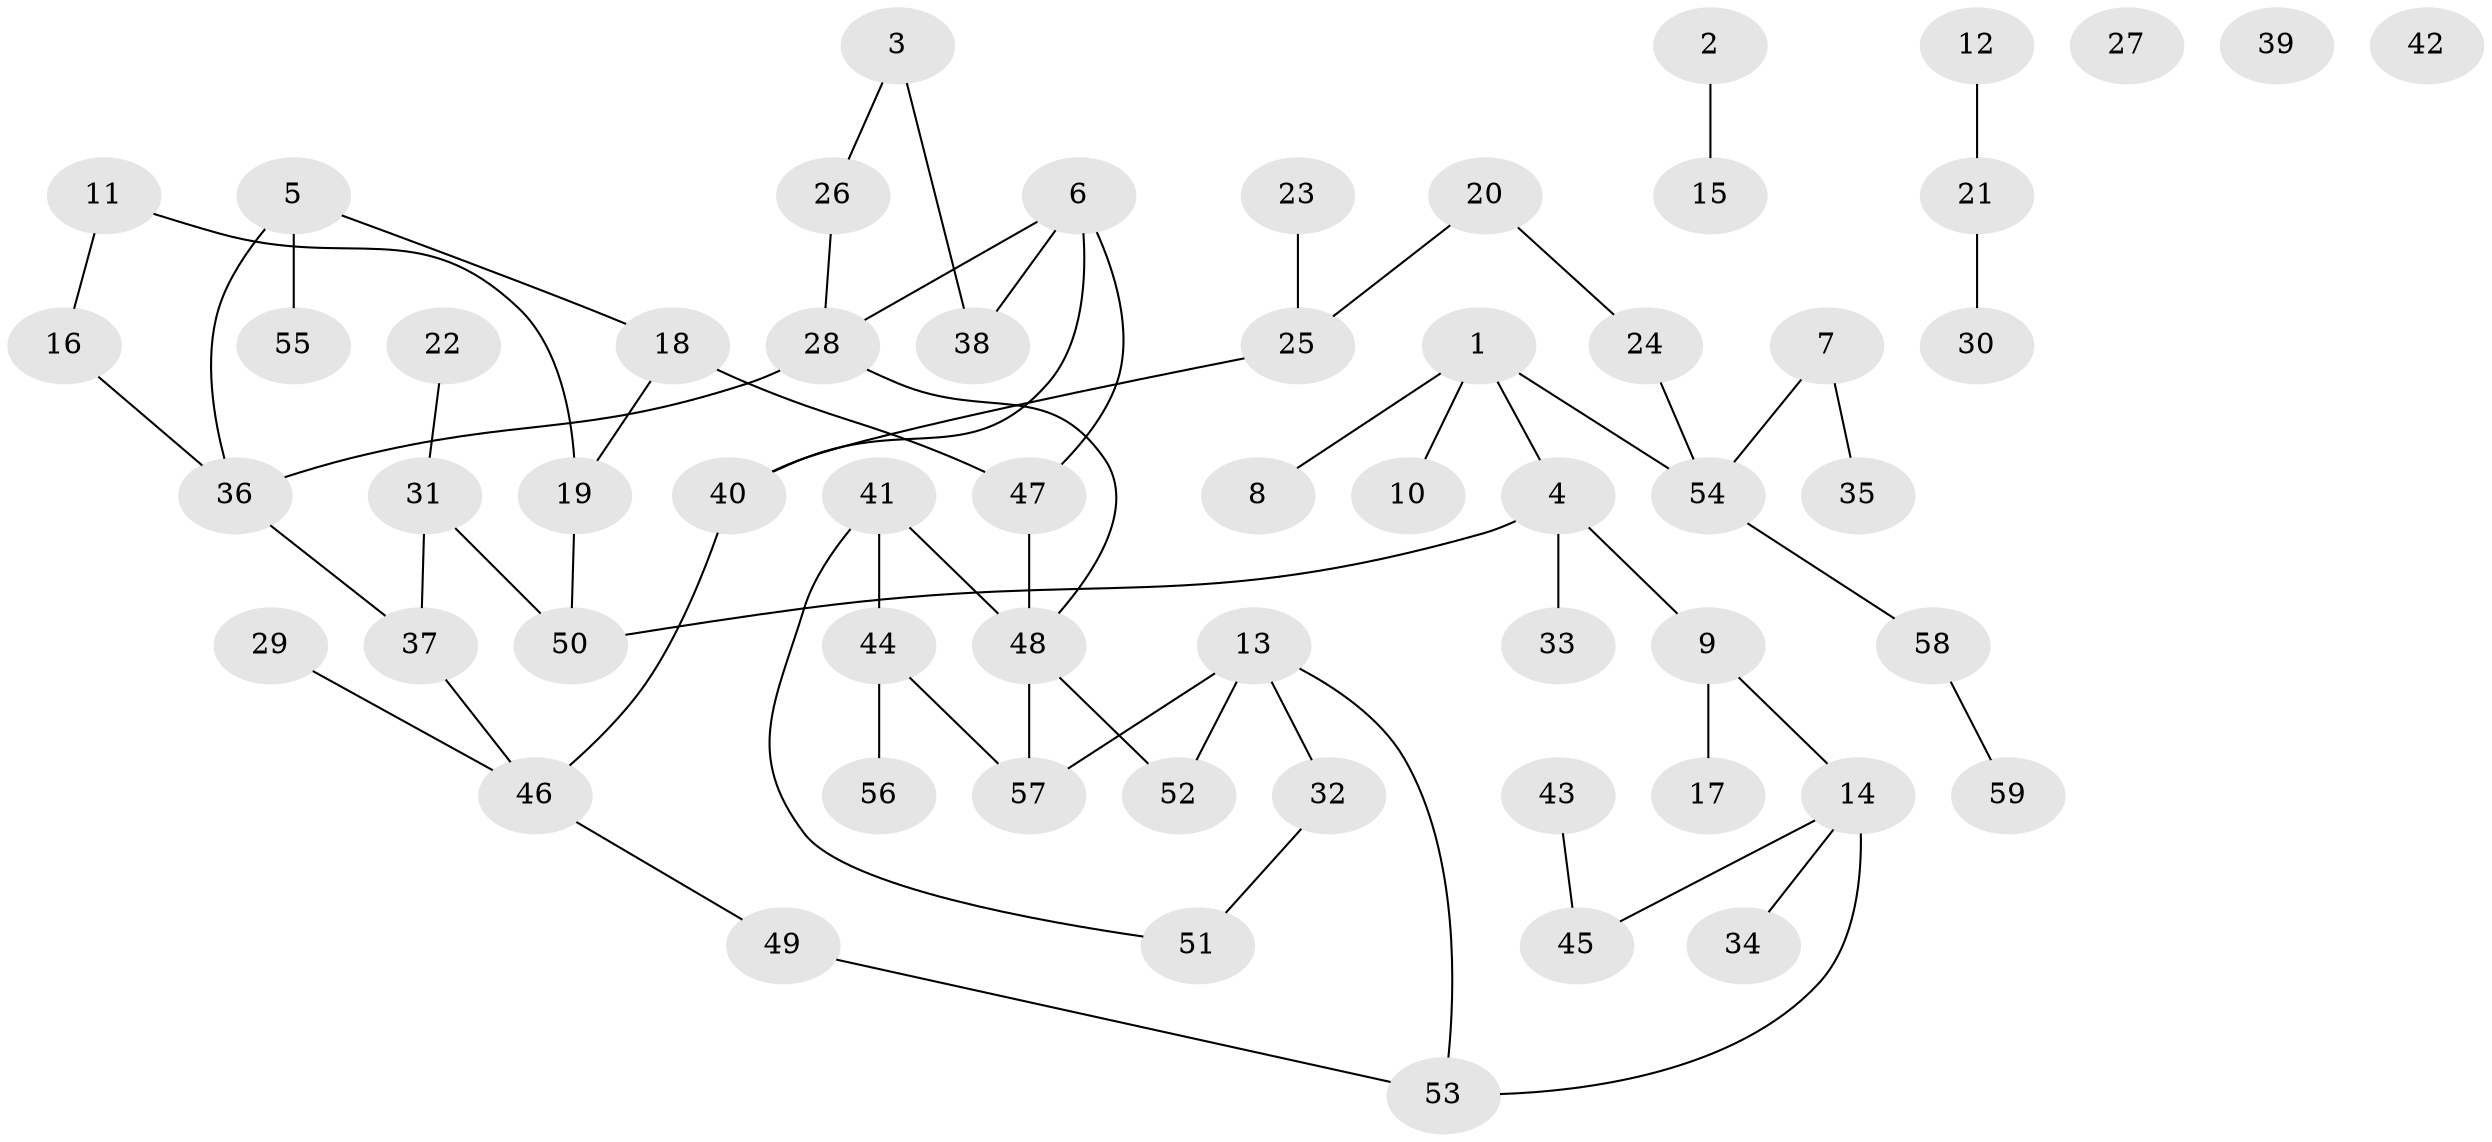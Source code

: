 // coarse degree distribution, {4: 0.14285714285714285, 1: 0.2857142857142857, 2: 0.2571428571428571, 3: 0.17142857142857143, 6: 0.05714285714285714, 0: 0.08571428571428572}
// Generated by graph-tools (version 1.1) at 2025/16/03/04/25 18:16:39]
// undirected, 59 vertices, 65 edges
graph export_dot {
graph [start="1"]
  node [color=gray90,style=filled];
  1;
  2;
  3;
  4;
  5;
  6;
  7;
  8;
  9;
  10;
  11;
  12;
  13;
  14;
  15;
  16;
  17;
  18;
  19;
  20;
  21;
  22;
  23;
  24;
  25;
  26;
  27;
  28;
  29;
  30;
  31;
  32;
  33;
  34;
  35;
  36;
  37;
  38;
  39;
  40;
  41;
  42;
  43;
  44;
  45;
  46;
  47;
  48;
  49;
  50;
  51;
  52;
  53;
  54;
  55;
  56;
  57;
  58;
  59;
  1 -- 4;
  1 -- 8;
  1 -- 10;
  1 -- 54;
  2 -- 15;
  3 -- 26;
  3 -- 38;
  4 -- 9;
  4 -- 33;
  4 -- 50;
  5 -- 18;
  5 -- 36;
  5 -- 55;
  6 -- 28;
  6 -- 38;
  6 -- 40;
  6 -- 47;
  7 -- 35;
  7 -- 54;
  9 -- 14;
  9 -- 17;
  11 -- 16;
  11 -- 19;
  12 -- 21;
  13 -- 32;
  13 -- 52;
  13 -- 53;
  13 -- 57;
  14 -- 34;
  14 -- 45;
  14 -- 53;
  16 -- 36;
  18 -- 19;
  18 -- 47;
  19 -- 50;
  20 -- 24;
  20 -- 25;
  21 -- 30;
  22 -- 31;
  23 -- 25;
  24 -- 54;
  25 -- 40;
  26 -- 28;
  28 -- 36;
  28 -- 48;
  29 -- 46;
  31 -- 37;
  31 -- 50;
  32 -- 51;
  36 -- 37;
  37 -- 46;
  40 -- 46;
  41 -- 44;
  41 -- 48;
  41 -- 51;
  43 -- 45;
  44 -- 56;
  44 -- 57;
  46 -- 49;
  47 -- 48;
  48 -- 52;
  48 -- 57;
  49 -- 53;
  54 -- 58;
  58 -- 59;
}
